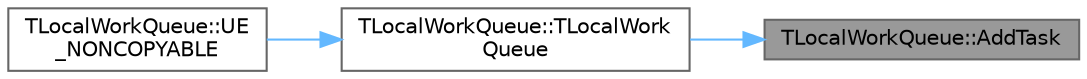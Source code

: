 digraph "TLocalWorkQueue::AddTask"
{
 // INTERACTIVE_SVG=YES
 // LATEX_PDF_SIZE
  bgcolor="transparent";
  edge [fontname=Helvetica,fontsize=10,labelfontname=Helvetica,labelfontsize=10];
  node [fontname=Helvetica,fontsize=10,shape=box,height=0.2,width=0.4];
  rankdir="RL";
  Node1 [id="Node000001",label="TLocalWorkQueue::AddTask",height=0.2,width=0.4,color="gray40", fillcolor="grey60", style="filled", fontcolor="black",tooltip=" "];
  Node1 -> Node2 [id="edge1_Node000001_Node000002",dir="back",color="steelblue1",style="solid",tooltip=" "];
  Node2 [id="Node000002",label="TLocalWorkQueue::TLocalWork\lQueue",height=0.2,width=0.4,color="grey40", fillcolor="white", style="filled",URL="$d6/d11/classTLocalWorkQueue.html#a3d603060dae33f7137bbff7dc0b86787",tooltip=" "];
  Node2 -> Node3 [id="edge2_Node000002_Node000003",dir="back",color="steelblue1",style="solid",tooltip=" "];
  Node3 [id="Node000003",label="TLocalWorkQueue::UE\l_NONCOPYABLE",height=0.2,width=0.4,color="grey40", fillcolor="white", style="filled",URL="$d6/d11/classTLocalWorkQueue.html#a026b4668a717f26644290f753f9185d4",tooltip=" "];
}
